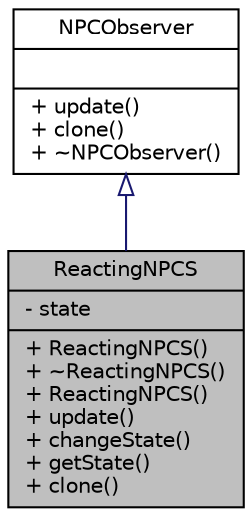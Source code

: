 digraph "ReactingNPCS"
{
 // LATEX_PDF_SIZE
  edge [fontname="Helvetica",fontsize="10",labelfontname="Helvetica",labelfontsize="10"];
  node [fontname="Helvetica",fontsize="10",shape=record];
  Node1 [label="{ReactingNPCS\n|- state\l|+ ReactingNPCS()\l+ ~ReactingNPCS()\l+ ReactingNPCS()\l+ update()\l+ changeState()\l+ getState()\l+ clone()\l}",height=0.2,width=0.4,color="black", fillcolor="grey75", style="filled", fontcolor="black",tooltip="Concrete observer class representing an NPC that reacts to state changes."];
  Node2 -> Node1 [dir="back",color="midnightblue",fontsize="10",style="solid",arrowtail="onormal",fontname="Helvetica"];
  Node2 [label="{NPCObserver\n||+ update()\l+ clone()\l+ ~NPCObserver()\l}",height=0.2,width=0.4,color="black", fillcolor="white", style="filled",URL="$classNPCObserver.html",tooltip="Abstract base class for NPC observers."];
}
